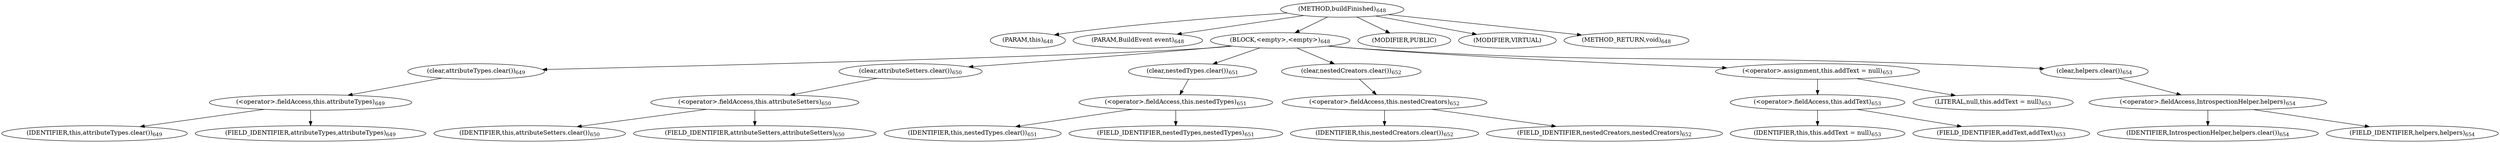 digraph "buildFinished" {  
"1516" [label = <(METHOD,buildFinished)<SUB>648</SUB>> ]
"1517" [label = <(PARAM,this)<SUB>648</SUB>> ]
"1518" [label = <(PARAM,BuildEvent event)<SUB>648</SUB>> ]
"1519" [label = <(BLOCK,&lt;empty&gt;,&lt;empty&gt;)<SUB>648</SUB>> ]
"1520" [label = <(clear,attributeTypes.clear())<SUB>649</SUB>> ]
"1521" [label = <(&lt;operator&gt;.fieldAccess,this.attributeTypes)<SUB>649</SUB>> ]
"1522" [label = <(IDENTIFIER,this,attributeTypes.clear())<SUB>649</SUB>> ]
"1523" [label = <(FIELD_IDENTIFIER,attributeTypes,attributeTypes)<SUB>649</SUB>> ]
"1524" [label = <(clear,attributeSetters.clear())<SUB>650</SUB>> ]
"1525" [label = <(&lt;operator&gt;.fieldAccess,this.attributeSetters)<SUB>650</SUB>> ]
"1526" [label = <(IDENTIFIER,this,attributeSetters.clear())<SUB>650</SUB>> ]
"1527" [label = <(FIELD_IDENTIFIER,attributeSetters,attributeSetters)<SUB>650</SUB>> ]
"1528" [label = <(clear,nestedTypes.clear())<SUB>651</SUB>> ]
"1529" [label = <(&lt;operator&gt;.fieldAccess,this.nestedTypes)<SUB>651</SUB>> ]
"1530" [label = <(IDENTIFIER,this,nestedTypes.clear())<SUB>651</SUB>> ]
"1531" [label = <(FIELD_IDENTIFIER,nestedTypes,nestedTypes)<SUB>651</SUB>> ]
"1532" [label = <(clear,nestedCreators.clear())<SUB>652</SUB>> ]
"1533" [label = <(&lt;operator&gt;.fieldAccess,this.nestedCreators)<SUB>652</SUB>> ]
"1534" [label = <(IDENTIFIER,this,nestedCreators.clear())<SUB>652</SUB>> ]
"1535" [label = <(FIELD_IDENTIFIER,nestedCreators,nestedCreators)<SUB>652</SUB>> ]
"1536" [label = <(&lt;operator&gt;.assignment,this.addText = null)<SUB>653</SUB>> ]
"1537" [label = <(&lt;operator&gt;.fieldAccess,this.addText)<SUB>653</SUB>> ]
"1538" [label = <(IDENTIFIER,this,this.addText = null)<SUB>653</SUB>> ]
"1539" [label = <(FIELD_IDENTIFIER,addText,addText)<SUB>653</SUB>> ]
"1540" [label = <(LITERAL,null,this.addText = null)<SUB>653</SUB>> ]
"1541" [label = <(clear,helpers.clear())<SUB>654</SUB>> ]
"1542" [label = <(&lt;operator&gt;.fieldAccess,IntrospectionHelper.helpers)<SUB>654</SUB>> ]
"1543" [label = <(IDENTIFIER,IntrospectionHelper,helpers.clear())<SUB>654</SUB>> ]
"1544" [label = <(FIELD_IDENTIFIER,helpers,helpers)<SUB>654</SUB>> ]
"1545" [label = <(MODIFIER,PUBLIC)> ]
"1546" [label = <(MODIFIER,VIRTUAL)> ]
"1547" [label = <(METHOD_RETURN,void)<SUB>648</SUB>> ]
  "1516" -> "1517" 
  "1516" -> "1518" 
  "1516" -> "1519" 
  "1516" -> "1545" 
  "1516" -> "1546" 
  "1516" -> "1547" 
  "1519" -> "1520" 
  "1519" -> "1524" 
  "1519" -> "1528" 
  "1519" -> "1532" 
  "1519" -> "1536" 
  "1519" -> "1541" 
  "1520" -> "1521" 
  "1521" -> "1522" 
  "1521" -> "1523" 
  "1524" -> "1525" 
  "1525" -> "1526" 
  "1525" -> "1527" 
  "1528" -> "1529" 
  "1529" -> "1530" 
  "1529" -> "1531" 
  "1532" -> "1533" 
  "1533" -> "1534" 
  "1533" -> "1535" 
  "1536" -> "1537" 
  "1536" -> "1540" 
  "1537" -> "1538" 
  "1537" -> "1539" 
  "1541" -> "1542" 
  "1542" -> "1543" 
  "1542" -> "1544" 
}
